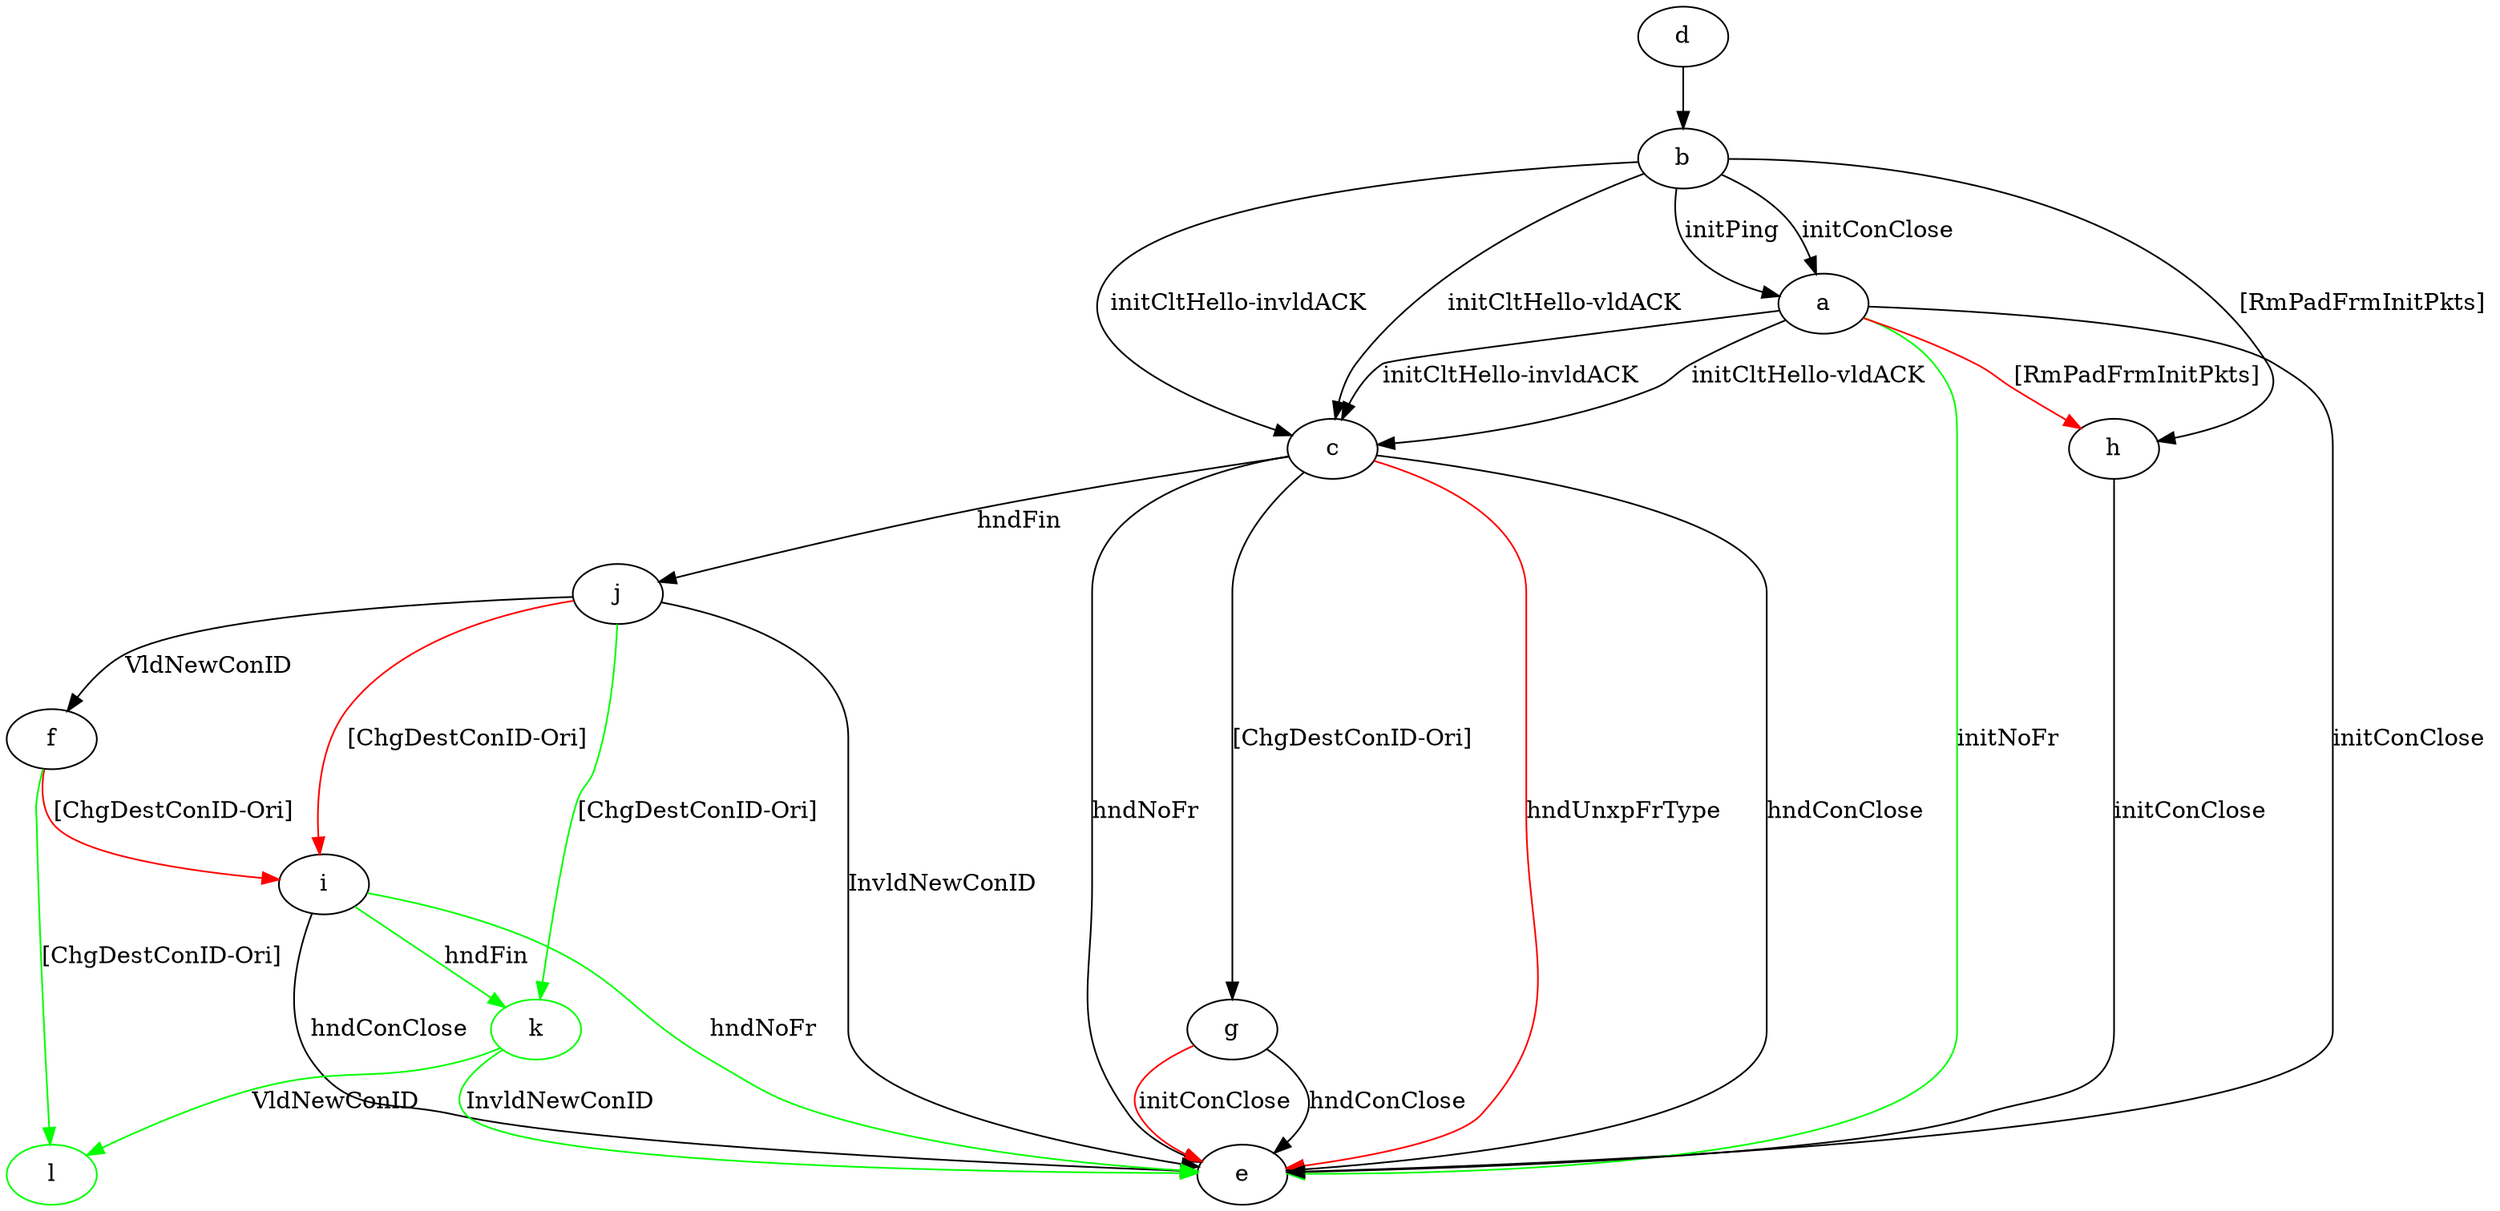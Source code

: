 digraph "" {
	a -> c	[key=0,
		label="initCltHello-vldACK "];
	a -> c	[key=1,
		label="initCltHello-invldACK "];
	a -> e	[key=0,
		label="initConClose "];
	a -> e	[key=1,
		color=green,
		label="initNoFr "];
	a -> h	[key=0,
		color=red,
		label="[RmPadFrmInitPkts] "];
	b -> a	[key=0,
		label="initPing "];
	b -> a	[key=1,
		label="initConClose "];
	b -> c	[key=0,
		label="initCltHello-vldACK "];
	b -> c	[key=1,
		label="initCltHello-invldACK "];
	b -> h	[key=0,
		label="[RmPadFrmInitPkts] "];
	c -> e	[key=0,
		label="hndConClose "];
	c -> e	[key=1,
		label="hndNoFr "];
	c -> e	[key=2,
		color=red,
		label="hndUnxpFrType "];
	c -> g	[key=0,
		label="[ChgDestConID-Ori] "];
	c -> j	[key=0,
		label="hndFin "];
	d -> b	[key=0];
	f -> i	[key=0,
		color=red,
		label="[ChgDestConID-Ori] "];
	l	[color=green];
	f -> l	[key=0,
		color=green,
		label="[ChgDestConID-Ori] "];
	g -> e	[key=0,
		label="hndConClose "];
	g -> e	[key=1,
		color=red,
		label="initConClose "];
	h -> e	[key=0,
		label="initConClose "];
	i -> e	[key=0,
		label="hndConClose "];
	i -> e	[key=1,
		color=green,
		label="hndNoFr "];
	k	[color=green];
	i -> k	[key=0,
		color=green,
		label="hndFin "];
	j -> e	[key=0,
		label="InvldNewConID "];
	j -> f	[key=0,
		label="VldNewConID "];
	j -> i	[key=0,
		color=red,
		label="[ChgDestConID-Ori] "];
	j -> k	[key=0,
		color=green,
		label="[ChgDestConID-Ori] "];
	k -> e	[key=0,
		color=green,
		label="InvldNewConID "];
	k -> l	[key=0,
		color=green,
		label="VldNewConID "];
}
